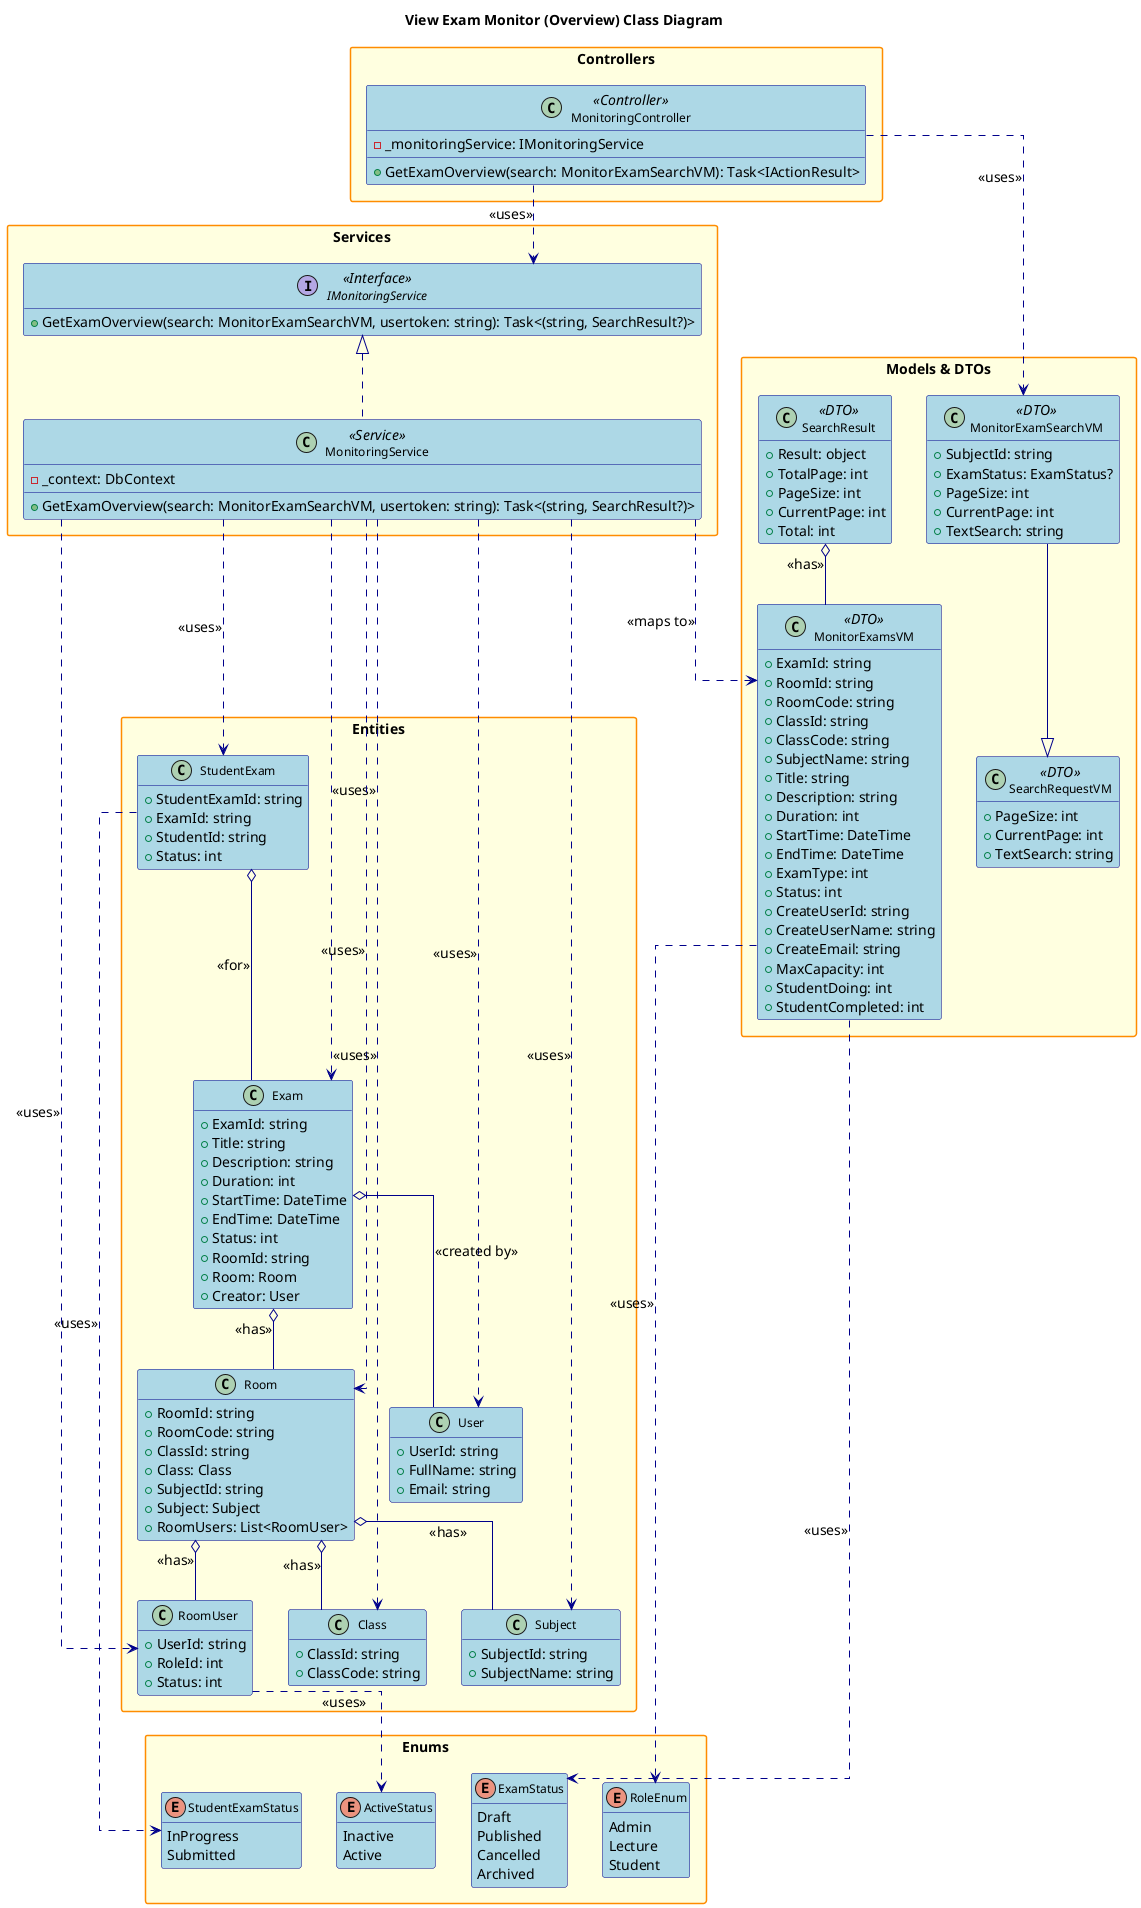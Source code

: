 @startuml
' Class Diagram for View Exam Monitor (Overview) Feature

title View Exam Monitor (Overview) Class Diagram

hide empty members
skinparam packageStyle rectangle
skinparam linetype ortho
skinparam defaultFontSize 14
skinparam defaultFontName Arial
skinparam classFontSize 12
skinparam classFontName Arial
skinparam noteFontSize 11
skinparam noteFontName Arial

skinparam class {
    BackgroundColor LightBlue
    BorderColor DarkBlue
    ArrowColor DarkBlue
    FontSize 12
}

skinparam package {
    BackgroundColor LightYellow
    BorderColor DarkOrange
    FontSize 14
    FontStyle bold
}

skinparam interface {
    BackgroundColor LightGreen
    BorderColor DarkGreen
    FontSize 12
}

skinparam enum {
    BackgroundColor LightCyan
    BorderColor DarkCyan
    FontSize 12
}

package "Controllers" {
    class MonitoringController <<Controller>> {
        - _monitoringService: IMonitoringService
        + GetExamOverview(search: MonitorExamSearchVM): Task<IActionResult>
    }
}

package "Services" {
    interface IMonitoringService <<Interface>> {
        + GetExamOverview(search: MonitorExamSearchVM, usertoken: string): Task<(string, SearchResult?)>
    }
    class MonitoringService <<Service>> {
        - _context: DbContext
        + GetExamOverview(search: MonitorExamSearchVM, usertoken: string): Task<(string, SearchResult?)>
    }
}

package "Models & DTOs" {
    class MonitorExamSearchVM <<DTO>> {
        + SubjectId: string
        + ExamStatus: ExamStatus?
        + PageSize: int
        + CurrentPage: int
        + TextSearch: string
    }
    class SearchRequestVM <<DTO>> {
        + PageSize: int
        + CurrentPage: int
        + TextSearch: string
    }
    class MonitorExamsVM <<DTO>> {
        + ExamId: string
        + RoomId: string
        + RoomCode: string
        + ClassId: string
        + ClassCode: string
        + SubjectName: string
        + Title: string
        + Description: string
        + Duration: int
        + StartTime: DateTime
        + EndTime: DateTime
        + ExamType: int
        + Status: int
        + CreateUserId: string
        + CreateUserName: string
        + CreateEmail: string
        + MaxCapacity: int
        + StudentDoing: int
        + StudentCompleted: int
    }
    class SearchResult <<DTO>> {
        + Result: object
        + TotalPage: int
        + PageSize: int
        + CurrentPage: int
        + Total: int
    }
}

package "Entities" {
    class Exam {
        + ExamId: string
        + Title: string
        + Description: string
        + Duration: int
        + StartTime: DateTime
        + EndTime: DateTime
        + Status: int
        + RoomId: string
        + Room: Room
        + Creator: User
    }
    class Room {
        + RoomId: string
        + RoomCode: string
        + ClassId: string
        + Class: Class
        + SubjectId: string
        + Subject: Subject
        + RoomUsers: List<RoomUser>
    }
    class Class {
        + ClassId: string
        + ClassCode: string
    }
    class Subject {
        + SubjectId: string
        + SubjectName: string
    }
    class User {
        + UserId: string
        + FullName: string
        + Email: string
    }
    class RoomUser {
        + UserId: string
        + RoleId: int
        + Status: int
    }
    class StudentExam {
        + StudentExamId: string
        + ExamId: string
        + StudentId: string
        + Status: int
    }
}

package "Enums" {
    enum RoleEnum {
        Admin
        Lecture
        Student
    }
    enum ExamStatus {
        Draft
        Published
        Cancelled
        Archived
    }
    enum ActiveStatus {
        Inactive
        Active
    }
    enum StudentExamStatus {
        InProgress
        Submitted
    }
}

' Relationships
MonitoringController ..> IMonitoringService : <<uses>>
MonitoringController ..> MonitorExamSearchVM : <<uses>>
IMonitoringService <|.. MonitoringService
MonitoringService ..> Exam : <<uses>>
MonitoringService ..> Room : <<uses>>
MonitoringService ..> Class : <<uses>>
MonitoringService ..> Subject : <<uses>>
MonitoringService ..> User : <<uses>>
MonitoringService ..> RoomUser : <<uses>>
MonitoringService ..> StudentExam : <<uses>>
MonitoringService ..> MonitorExamsVM : <<maps to>>
MonitorExamSearchVM --|> SearchRequestVM
Exam o-- Room : <<has>>
Exam o-- User : <<created by>>
Room o-- Class : <<has>>
Room o-- Subject : <<has>>
Room o-- RoomUser : <<has>>
StudentExam o-- Exam : <<for>>
RoomUser ..> ActiveStatus : <<uses>>
StudentExam ..> StudentExamStatus : <<uses>>
MonitorExamsVM ..> ExamStatus : <<uses>>
MonitorExamsVM ..> RoleEnum : <<uses>>
SearchResult o-- MonitorExamsVM : <<has>>

@enduml 